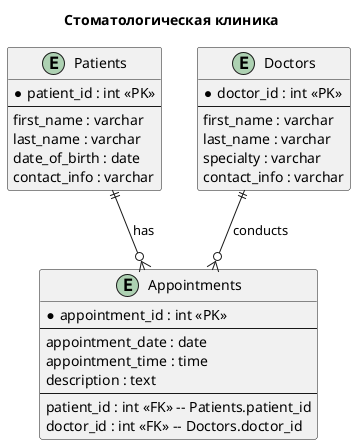 @startuml Clinic
title Стоматологическая клиника

entity "Patients" as patients {
    * patient_id : int <<PK>>
    --
    first_name : varchar
    last_name : varchar
    date_of_birth : date
    contact_info : varchar
}

entity "Doctors" as doctors {
    * doctor_id : int <<PK>>
    --
    first_name : varchar
    last_name : varchar
    specialty : varchar
    contact_info : varchar
}

entity "Appointments" as appointments {
    * appointment_id : int <<PK>>
    --
    appointment_date : date
    appointment_time : time
    description : text
    --
    patient_id : int <<FK>> -- Patients.patient_id
    doctor_id : int <<FK>> -- Doctors.doctor_id
}

patients ||--o{ appointments : "has"
doctors ||--o{ appointments : "conducts"

@enduml
